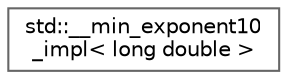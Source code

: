 digraph "Graphical Class Hierarchy"
{
 // LATEX_PDF_SIZE
  bgcolor="transparent";
  edge [fontname=Helvetica,fontsize=10,labelfontname=Helvetica,labelfontsize=10];
  node [fontname=Helvetica,fontsize=10,shape=box,height=0.2,width=0.4];
  rankdir="LR";
  Node0 [id="Node000000",label="std::__min_exponent10\l_impl\< long double \>",height=0.2,width=0.4,color="grey40", fillcolor="white", style="filled",URL="$structstd_1_1____min__exponent10__impl_3_01long_01double_01_4.html",tooltip=" "];
}
